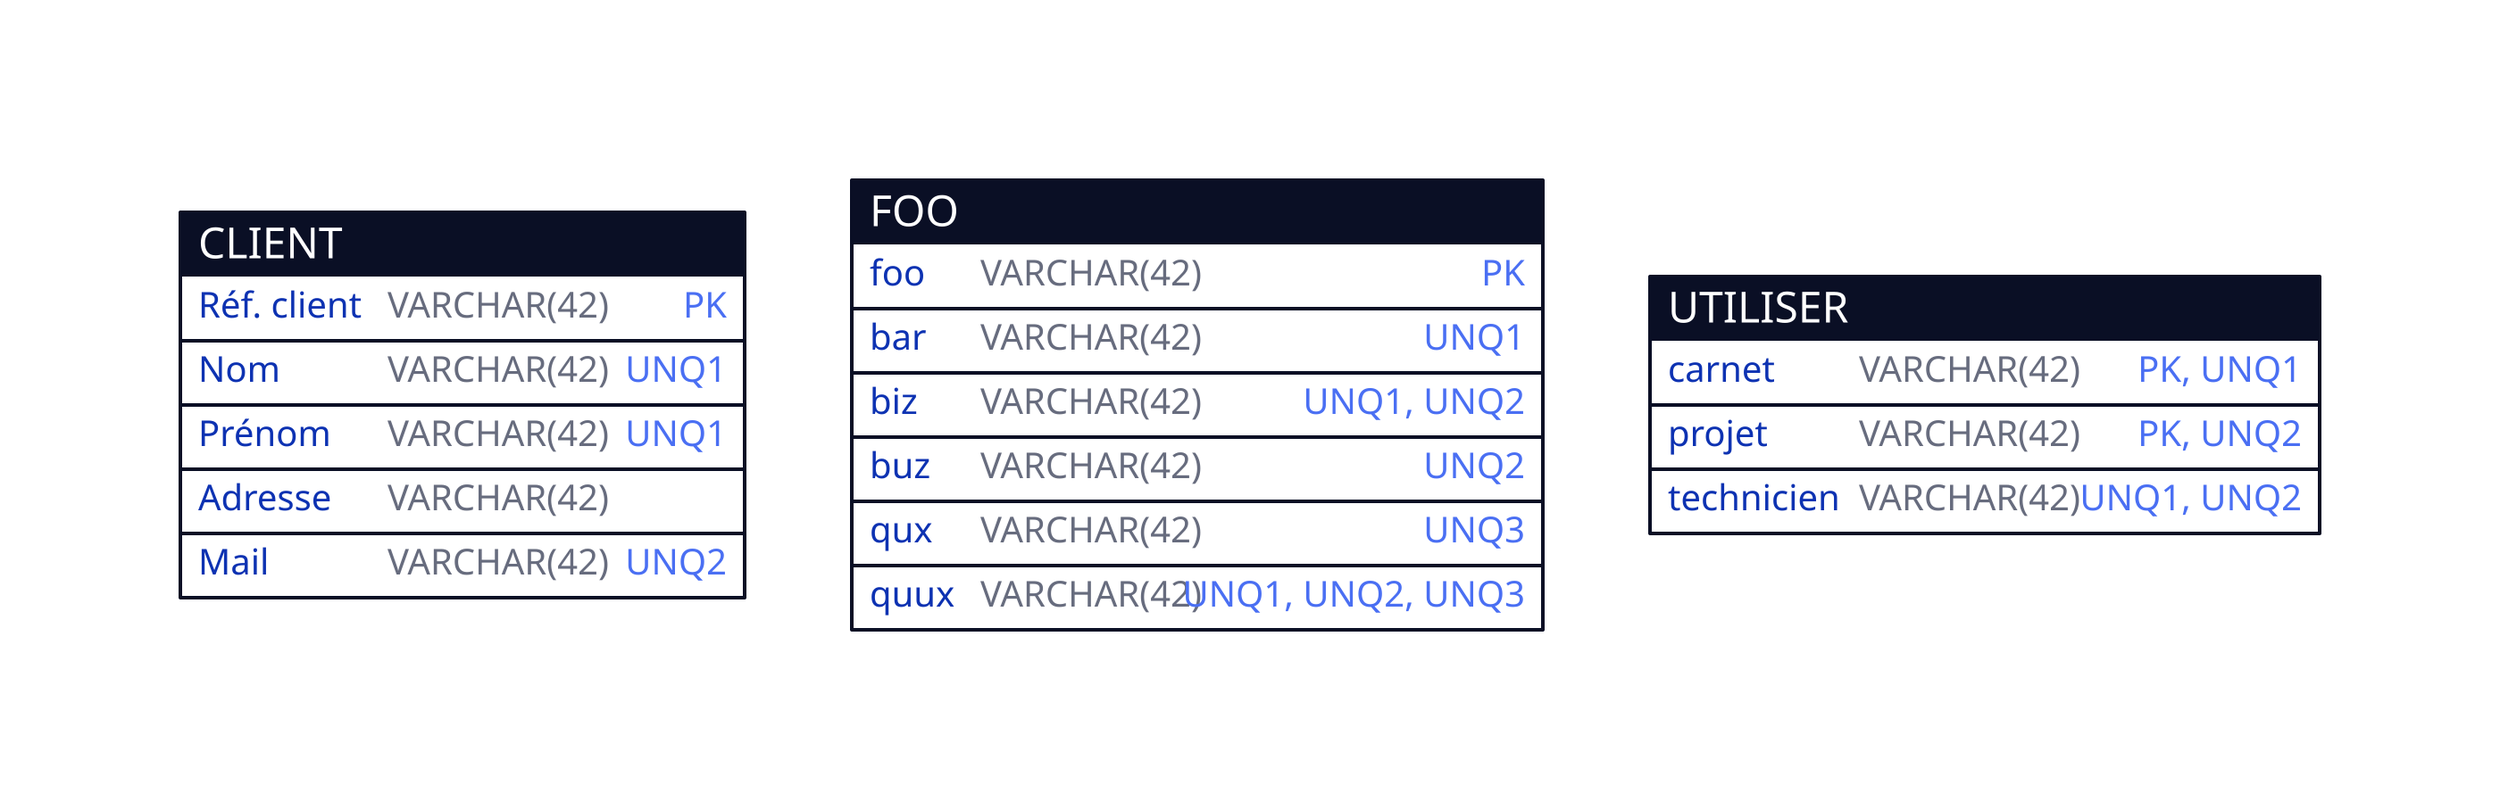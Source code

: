 "CLIENT": { shape: sql_table
  "Réf. client": VARCHAR(42) {constraint: PK}
  "Nom":         VARCHAR(42) {constraint: UNQ1}
  "Prénom":      VARCHAR(42) {constraint: UNQ1}
  "Adresse":     VARCHAR(42) 
  "Mail":        VARCHAR(42) {constraint: UNQ2}
}

"FOO": { shape: sql_table
  "foo":  VARCHAR(42) {constraint: PK}
  "bar":  VARCHAR(42) {constraint: UNQ1}
  "biz":  VARCHAR(42) {constraint: [UNQ1; UNQ2]}
  "buz":  VARCHAR(42) {constraint: UNQ2}
  "qux":  VARCHAR(42) {constraint: UNQ3}
  "quux": VARCHAR(42) {constraint: [UNQ1; UNQ2; UNQ3]}
}

"UTILISER": { shape: sql_table
  "carnet":     VARCHAR(42) {constraint: [PK; UNQ1]}
  "projet":     VARCHAR(42) {constraint: [PK; UNQ2]}
  "technicien": VARCHAR(42) {constraint: [UNQ1; UNQ2]}
}
